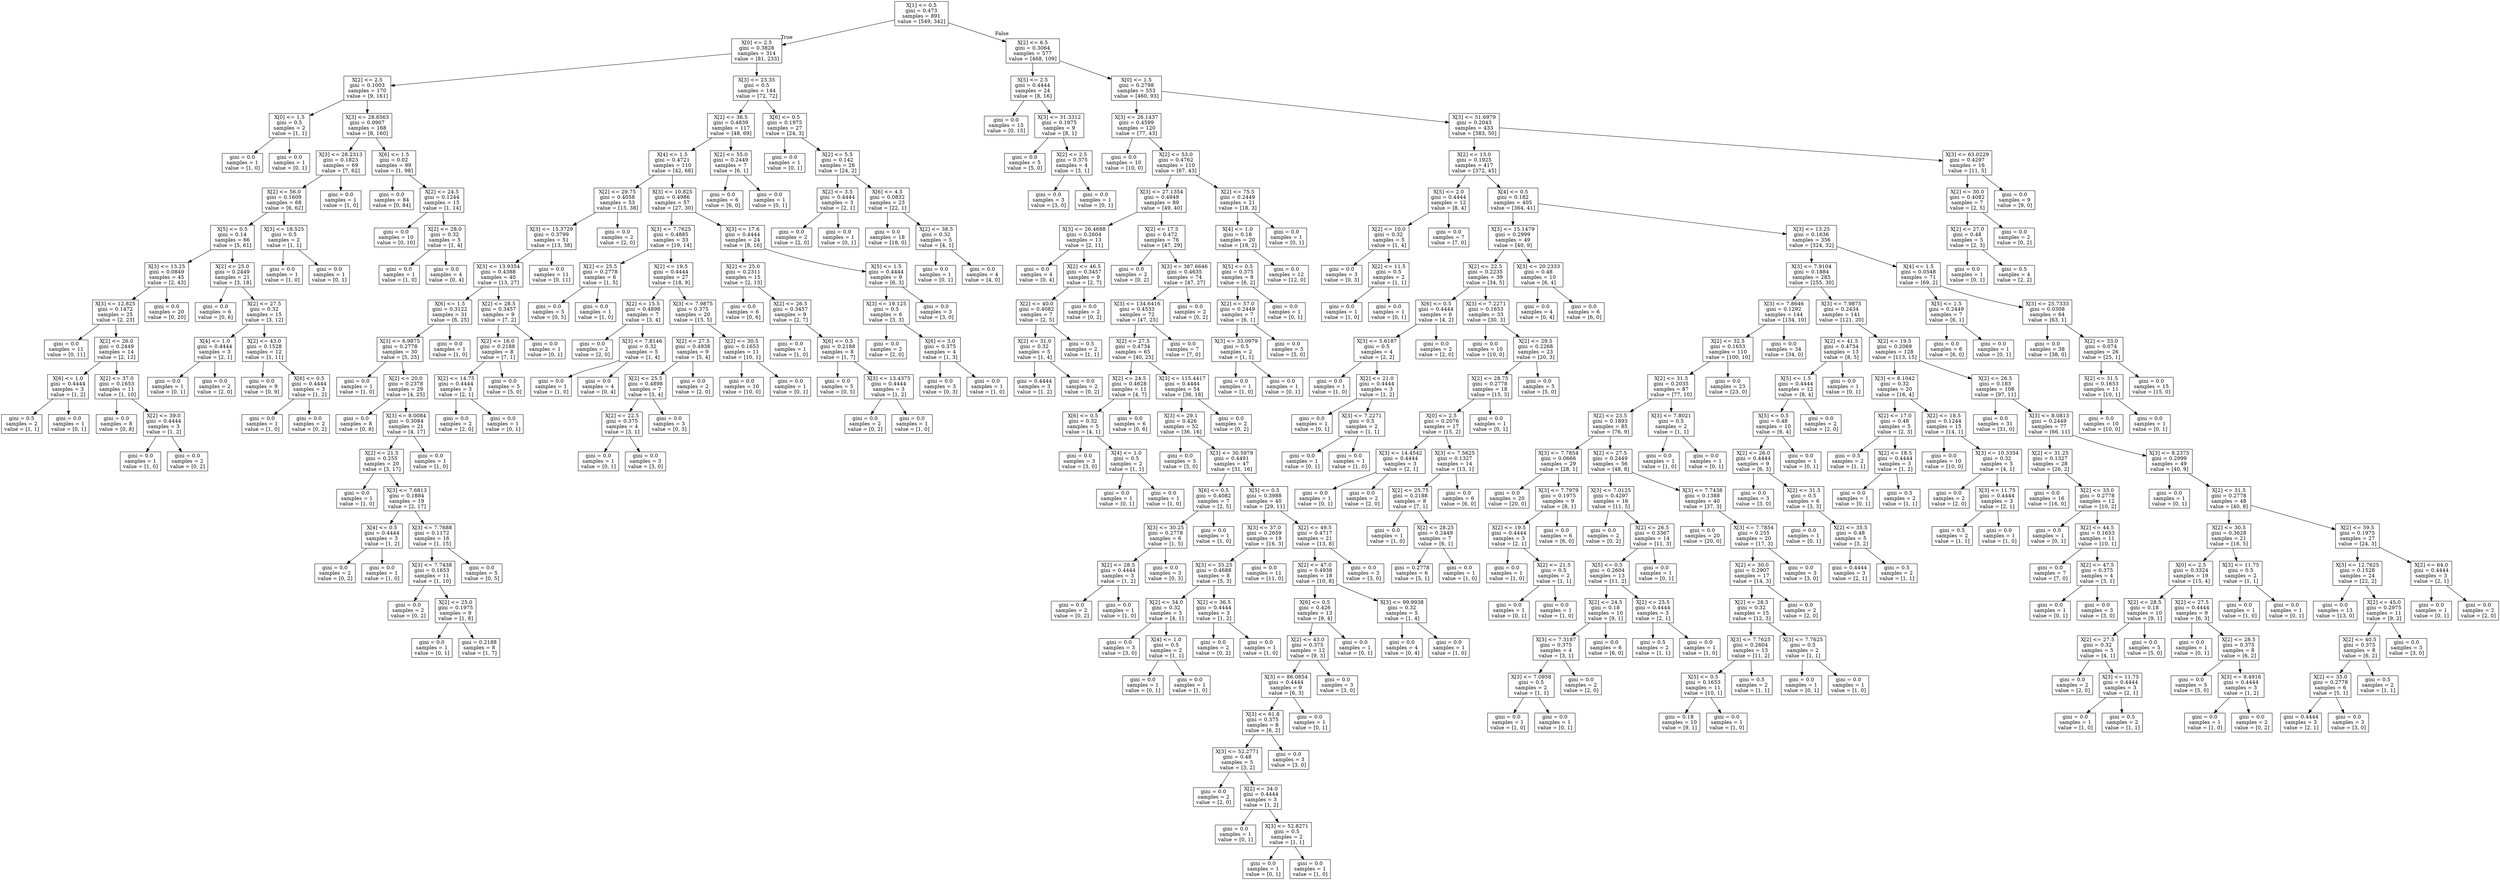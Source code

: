 digraph Tree {
node [shape=box] ;
0 [label="X[1] <= 0.5\ngini = 0.473\nsamples = 891\nvalue = [549, 342]"] ;
1 [label="X[0] <= 2.5\ngini = 0.3828\nsamples = 314\nvalue = [81, 233]"] ;
0 -> 1 [labeldistance=2.5, labelangle=45, headlabel="True"] ;
2 [label="X[2] <= 2.5\ngini = 0.1003\nsamples = 170\nvalue = [9, 161]"] ;
1 -> 2 ;
3 [label="X[0] <= 1.5\ngini = 0.5\nsamples = 2\nvalue = [1, 1]"] ;
2 -> 3 ;
4 [label="gini = 0.0\nsamples = 1\nvalue = [1, 0]"] ;
3 -> 4 ;
5 [label="gini = 0.0\nsamples = 1\nvalue = [0, 1]"] ;
3 -> 5 ;
6 [label="X[3] <= 28.8563\ngini = 0.0907\nsamples = 168\nvalue = [8, 160]"] ;
2 -> 6 ;
7 [label="X[3] <= 28.2313\ngini = 0.1823\nsamples = 69\nvalue = [7, 62]"] ;
6 -> 7 ;
8 [label="X[2] <= 56.0\ngini = 0.1609\nsamples = 68\nvalue = [6, 62]"] ;
7 -> 8 ;
9 [label="X[5] <= 0.5\ngini = 0.14\nsamples = 66\nvalue = [5, 61]"] ;
8 -> 9 ;
10 [label="X[3] <= 13.25\ngini = 0.0849\nsamples = 45\nvalue = [2, 43]"] ;
9 -> 10 ;
11 [label="X[3] <= 12.825\ngini = 0.1472\nsamples = 25\nvalue = [2, 23]"] ;
10 -> 11 ;
12 [label="gini = 0.0\nsamples = 11\nvalue = [0, 11]"] ;
11 -> 12 ;
13 [label="X[2] <= 26.0\ngini = 0.2449\nsamples = 14\nvalue = [2, 12]"] ;
11 -> 13 ;
14 [label="X[6] <= 1.0\ngini = 0.4444\nsamples = 3\nvalue = [1, 2]"] ;
13 -> 14 ;
15 [label="gini = 0.5\nsamples = 2\nvalue = [1, 1]"] ;
14 -> 15 ;
16 [label="gini = 0.0\nsamples = 1\nvalue = [0, 1]"] ;
14 -> 16 ;
17 [label="X[2] <= 37.0\ngini = 0.1653\nsamples = 11\nvalue = [1, 10]"] ;
13 -> 17 ;
18 [label="gini = 0.0\nsamples = 8\nvalue = [0, 8]"] ;
17 -> 18 ;
19 [label="X[2] <= 39.0\ngini = 0.4444\nsamples = 3\nvalue = [1, 2]"] ;
17 -> 19 ;
20 [label="gini = 0.0\nsamples = 1\nvalue = [1, 0]"] ;
19 -> 20 ;
21 [label="gini = 0.0\nsamples = 2\nvalue = [0, 2]"] ;
19 -> 21 ;
22 [label="gini = 0.0\nsamples = 20\nvalue = [0, 20]"] ;
10 -> 22 ;
23 [label="X[2] <= 25.0\ngini = 0.2449\nsamples = 21\nvalue = [3, 18]"] ;
9 -> 23 ;
24 [label="gini = 0.0\nsamples = 6\nvalue = [0, 6]"] ;
23 -> 24 ;
25 [label="X[2] <= 27.5\ngini = 0.32\nsamples = 15\nvalue = [3, 12]"] ;
23 -> 25 ;
26 [label="X[4] <= 1.0\ngini = 0.4444\nsamples = 3\nvalue = [2, 1]"] ;
25 -> 26 ;
27 [label="gini = 0.0\nsamples = 1\nvalue = [0, 1]"] ;
26 -> 27 ;
28 [label="gini = 0.0\nsamples = 2\nvalue = [2, 0]"] ;
26 -> 28 ;
29 [label="X[2] <= 43.0\ngini = 0.1528\nsamples = 12\nvalue = [1, 11]"] ;
25 -> 29 ;
30 [label="gini = 0.0\nsamples = 9\nvalue = [0, 9]"] ;
29 -> 30 ;
31 [label="X[6] <= 0.5\ngini = 0.4444\nsamples = 3\nvalue = [1, 2]"] ;
29 -> 31 ;
32 [label="gini = 0.0\nsamples = 1\nvalue = [1, 0]"] ;
31 -> 32 ;
33 [label="gini = 0.0\nsamples = 2\nvalue = [0, 2]"] ;
31 -> 33 ;
34 [label="X[3] <= 18.525\ngini = 0.5\nsamples = 2\nvalue = [1, 1]"] ;
8 -> 34 ;
35 [label="gini = 0.0\nsamples = 1\nvalue = [1, 0]"] ;
34 -> 35 ;
36 [label="gini = 0.0\nsamples = 1\nvalue = [0, 1]"] ;
34 -> 36 ;
37 [label="gini = 0.0\nsamples = 1\nvalue = [1, 0]"] ;
7 -> 37 ;
38 [label="X[6] <= 1.5\ngini = 0.02\nsamples = 99\nvalue = [1, 98]"] ;
6 -> 38 ;
39 [label="gini = 0.0\nsamples = 84\nvalue = [0, 84]"] ;
38 -> 39 ;
40 [label="X[2] <= 24.5\ngini = 0.1244\nsamples = 15\nvalue = [1, 14]"] ;
38 -> 40 ;
41 [label="gini = 0.0\nsamples = 10\nvalue = [0, 10]"] ;
40 -> 41 ;
42 [label="X[2] <= 28.0\ngini = 0.32\nsamples = 5\nvalue = [1, 4]"] ;
40 -> 42 ;
43 [label="gini = 0.0\nsamples = 1\nvalue = [1, 0]"] ;
42 -> 43 ;
44 [label="gini = 0.0\nsamples = 4\nvalue = [0, 4]"] ;
42 -> 44 ;
45 [label="X[3] <= 23.35\ngini = 0.5\nsamples = 144\nvalue = [72, 72]"] ;
1 -> 45 ;
46 [label="X[2] <= 36.5\ngini = 0.4839\nsamples = 117\nvalue = [48, 69]"] ;
45 -> 46 ;
47 [label="X[4] <= 1.5\ngini = 0.4721\nsamples = 110\nvalue = [42, 68]"] ;
46 -> 47 ;
48 [label="X[2] <= 29.75\ngini = 0.4058\nsamples = 53\nvalue = [15, 38]"] ;
47 -> 48 ;
49 [label="X[3] <= 15.3729\ngini = 0.3799\nsamples = 51\nvalue = [13, 38]"] ;
48 -> 49 ;
50 [label="X[3] <= 13.9354\ngini = 0.4388\nsamples = 40\nvalue = [13, 27]"] ;
49 -> 50 ;
51 [label="X[6] <= 1.5\ngini = 0.3122\nsamples = 31\nvalue = [6, 25]"] ;
50 -> 51 ;
52 [label="X[3] <= 6.9875\ngini = 0.2778\nsamples = 30\nvalue = [5, 25]"] ;
51 -> 52 ;
53 [label="gini = 0.0\nsamples = 1\nvalue = [1, 0]"] ;
52 -> 53 ;
54 [label="X[2] <= 20.0\ngini = 0.2378\nsamples = 29\nvalue = [4, 25]"] ;
52 -> 54 ;
55 [label="gini = 0.0\nsamples = 8\nvalue = [0, 8]"] ;
54 -> 55 ;
56 [label="X[3] <= 8.0084\ngini = 0.3084\nsamples = 21\nvalue = [4, 17]"] ;
54 -> 56 ;
57 [label="X[2] <= 21.5\ngini = 0.255\nsamples = 20\nvalue = [3, 17]"] ;
56 -> 57 ;
58 [label="gini = 0.0\nsamples = 1\nvalue = [1, 0]"] ;
57 -> 58 ;
59 [label="X[3] <= 7.6813\ngini = 0.1884\nsamples = 19\nvalue = [2, 17]"] ;
57 -> 59 ;
60 [label="X[4] <= 0.5\ngini = 0.4444\nsamples = 3\nvalue = [1, 2]"] ;
59 -> 60 ;
61 [label="gini = 0.0\nsamples = 2\nvalue = [0, 2]"] ;
60 -> 61 ;
62 [label="gini = 0.0\nsamples = 1\nvalue = [1, 0]"] ;
60 -> 62 ;
63 [label="X[3] <= 7.7688\ngini = 0.1172\nsamples = 16\nvalue = [1, 15]"] ;
59 -> 63 ;
64 [label="X[3] <= 7.7438\ngini = 0.1653\nsamples = 11\nvalue = [1, 10]"] ;
63 -> 64 ;
65 [label="gini = 0.0\nsamples = 2\nvalue = [0, 2]"] ;
64 -> 65 ;
66 [label="X[2] <= 25.0\ngini = 0.1975\nsamples = 9\nvalue = [1, 8]"] ;
64 -> 66 ;
67 [label="gini = 0.0\nsamples = 1\nvalue = [0, 1]"] ;
66 -> 67 ;
68 [label="gini = 0.2188\nsamples = 8\nvalue = [1, 7]"] ;
66 -> 68 ;
69 [label="gini = 0.0\nsamples = 5\nvalue = [0, 5]"] ;
63 -> 69 ;
70 [label="gini = 0.0\nsamples = 1\nvalue = [1, 0]"] ;
56 -> 70 ;
71 [label="gini = 0.0\nsamples = 1\nvalue = [1, 0]"] ;
51 -> 71 ;
72 [label="X[2] <= 28.5\ngini = 0.3457\nsamples = 9\nvalue = [7, 2]"] ;
50 -> 72 ;
73 [label="X[2] <= 16.0\ngini = 0.2188\nsamples = 8\nvalue = [7, 1]"] ;
72 -> 73 ;
74 [label="X[2] <= 14.75\ngini = 0.4444\nsamples = 3\nvalue = [2, 1]"] ;
73 -> 74 ;
75 [label="gini = 0.0\nsamples = 2\nvalue = [2, 0]"] ;
74 -> 75 ;
76 [label="gini = 0.0\nsamples = 1\nvalue = [0, 1]"] ;
74 -> 76 ;
77 [label="gini = 0.0\nsamples = 5\nvalue = [5, 0]"] ;
73 -> 77 ;
78 [label="gini = 0.0\nsamples = 1\nvalue = [0, 1]"] ;
72 -> 78 ;
79 [label="gini = 0.0\nsamples = 11\nvalue = [0, 11]"] ;
49 -> 79 ;
80 [label="gini = 0.0\nsamples = 2\nvalue = [2, 0]"] ;
48 -> 80 ;
81 [label="X[3] <= 10.825\ngini = 0.4986\nsamples = 57\nvalue = [27, 30]"] ;
47 -> 81 ;
82 [label="X[3] <= 7.7625\ngini = 0.4885\nsamples = 33\nvalue = [19, 14]"] ;
81 -> 82 ;
83 [label="X[2] <= 25.5\ngini = 0.2778\nsamples = 6\nvalue = [1, 5]"] ;
82 -> 83 ;
84 [label="gini = 0.0\nsamples = 5\nvalue = [0, 5]"] ;
83 -> 84 ;
85 [label="gini = 0.0\nsamples = 1\nvalue = [1, 0]"] ;
83 -> 85 ;
86 [label="X[2] <= 19.5\ngini = 0.4444\nsamples = 27\nvalue = [18, 9]"] ;
82 -> 86 ;
87 [label="X[2] <= 15.5\ngini = 0.4898\nsamples = 7\nvalue = [3, 4]"] ;
86 -> 87 ;
88 [label="gini = 0.0\nsamples = 2\nvalue = [2, 0]"] ;
87 -> 88 ;
89 [label="X[3] <= 7.8146\ngini = 0.32\nsamples = 5\nvalue = [1, 4]"] ;
87 -> 89 ;
90 [label="gini = 0.0\nsamples = 1\nvalue = [1, 0]"] ;
89 -> 90 ;
91 [label="gini = 0.0\nsamples = 4\nvalue = [0, 4]"] ;
89 -> 91 ;
92 [label="X[3] <= 7.9875\ngini = 0.375\nsamples = 20\nvalue = [15, 5]"] ;
86 -> 92 ;
93 [label="X[2] <= 27.5\ngini = 0.4938\nsamples = 9\nvalue = [5, 4]"] ;
92 -> 93 ;
94 [label="X[2] <= 25.5\ngini = 0.4898\nsamples = 7\nvalue = [3, 4]"] ;
93 -> 94 ;
95 [label="X[2] <= 22.5\ngini = 0.375\nsamples = 4\nvalue = [3, 1]"] ;
94 -> 95 ;
96 [label="gini = 0.0\nsamples = 1\nvalue = [0, 1]"] ;
95 -> 96 ;
97 [label="gini = 0.0\nsamples = 3\nvalue = [3, 0]"] ;
95 -> 97 ;
98 [label="gini = 0.0\nsamples = 3\nvalue = [0, 3]"] ;
94 -> 98 ;
99 [label="gini = 0.0\nsamples = 2\nvalue = [2, 0]"] ;
93 -> 99 ;
100 [label="X[2] <= 30.5\ngini = 0.1653\nsamples = 11\nvalue = [10, 1]"] ;
92 -> 100 ;
101 [label="gini = 0.0\nsamples = 10\nvalue = [10, 0]"] ;
100 -> 101 ;
102 [label="gini = 0.0\nsamples = 1\nvalue = [0, 1]"] ;
100 -> 102 ;
103 [label="X[3] <= 17.6\ngini = 0.4444\nsamples = 24\nvalue = [8, 16]"] ;
81 -> 103 ;
104 [label="X[2] <= 25.0\ngini = 0.2311\nsamples = 15\nvalue = [2, 13]"] ;
103 -> 104 ;
105 [label="gini = 0.0\nsamples = 6\nvalue = [0, 6]"] ;
104 -> 105 ;
106 [label="X[2] <= 26.5\ngini = 0.3457\nsamples = 9\nvalue = [2, 7]"] ;
104 -> 106 ;
107 [label="gini = 0.0\nsamples = 1\nvalue = [1, 0]"] ;
106 -> 107 ;
108 [label="X[6] <= 0.5\ngini = 0.2188\nsamples = 8\nvalue = [1, 7]"] ;
106 -> 108 ;
109 [label="gini = 0.0\nsamples = 5\nvalue = [0, 5]"] ;
108 -> 109 ;
110 [label="X[3] <= 13.4375\ngini = 0.4444\nsamples = 3\nvalue = [1, 2]"] ;
108 -> 110 ;
111 [label="gini = 0.0\nsamples = 2\nvalue = [0, 2]"] ;
110 -> 111 ;
112 [label="gini = 0.0\nsamples = 1\nvalue = [1, 0]"] ;
110 -> 112 ;
113 [label="X[5] <= 1.5\ngini = 0.4444\nsamples = 9\nvalue = [6, 3]"] ;
103 -> 113 ;
114 [label="X[3] <= 19.125\ngini = 0.5\nsamples = 6\nvalue = [3, 3]"] ;
113 -> 114 ;
115 [label="gini = 0.0\nsamples = 2\nvalue = [2, 0]"] ;
114 -> 115 ;
116 [label="X[6] <= 3.0\ngini = 0.375\nsamples = 4\nvalue = [1, 3]"] ;
114 -> 116 ;
117 [label="gini = 0.0\nsamples = 3\nvalue = [0, 3]"] ;
116 -> 117 ;
118 [label="gini = 0.0\nsamples = 1\nvalue = [1, 0]"] ;
116 -> 118 ;
119 [label="gini = 0.0\nsamples = 3\nvalue = [3, 0]"] ;
113 -> 119 ;
120 [label="X[2] <= 55.0\ngini = 0.2449\nsamples = 7\nvalue = [6, 1]"] ;
46 -> 120 ;
121 [label="gini = 0.0\nsamples = 6\nvalue = [6, 0]"] ;
120 -> 121 ;
122 [label="gini = 0.0\nsamples = 1\nvalue = [0, 1]"] ;
120 -> 122 ;
123 [label="X[6] <= 0.5\ngini = 0.1975\nsamples = 27\nvalue = [24, 3]"] ;
45 -> 123 ;
124 [label="gini = 0.0\nsamples = 1\nvalue = [0, 1]"] ;
123 -> 124 ;
125 [label="X[2] <= 5.5\ngini = 0.142\nsamples = 26\nvalue = [24, 2]"] ;
123 -> 125 ;
126 [label="X[2] <= 3.5\ngini = 0.4444\nsamples = 3\nvalue = [2, 1]"] ;
125 -> 126 ;
127 [label="gini = 0.0\nsamples = 2\nvalue = [2, 0]"] ;
126 -> 127 ;
128 [label="gini = 0.0\nsamples = 1\nvalue = [0, 1]"] ;
126 -> 128 ;
129 [label="X[6] <= 4.5\ngini = 0.0832\nsamples = 23\nvalue = [22, 1]"] ;
125 -> 129 ;
130 [label="gini = 0.0\nsamples = 18\nvalue = [18, 0]"] ;
129 -> 130 ;
131 [label="X[2] <= 38.5\ngini = 0.32\nsamples = 5\nvalue = [4, 1]"] ;
129 -> 131 ;
132 [label="gini = 0.0\nsamples = 1\nvalue = [0, 1]"] ;
131 -> 132 ;
133 [label="gini = 0.0\nsamples = 4\nvalue = [4, 0]"] ;
131 -> 133 ;
134 [label="X[2] <= 6.5\ngini = 0.3064\nsamples = 577\nvalue = [468, 109]"] ;
0 -> 134 [labeldistance=2.5, labelangle=-45, headlabel="False"] ;
135 [label="X[5] <= 2.5\ngini = 0.4444\nsamples = 24\nvalue = [8, 16]"] ;
134 -> 135 ;
136 [label="gini = 0.0\nsamples = 15\nvalue = [0, 15]"] ;
135 -> 136 ;
137 [label="X[3] <= 31.3312\ngini = 0.1975\nsamples = 9\nvalue = [8, 1]"] ;
135 -> 137 ;
138 [label="gini = 0.0\nsamples = 5\nvalue = [5, 0]"] ;
137 -> 138 ;
139 [label="X[2] <= 2.5\ngini = 0.375\nsamples = 4\nvalue = [3, 1]"] ;
137 -> 139 ;
140 [label="gini = 0.0\nsamples = 3\nvalue = [3, 0]"] ;
139 -> 140 ;
141 [label="gini = 0.0\nsamples = 1\nvalue = [0, 1]"] ;
139 -> 141 ;
142 [label="X[0] <= 1.5\ngini = 0.2798\nsamples = 553\nvalue = [460, 93]"] ;
134 -> 142 ;
143 [label="X[3] <= 26.1437\ngini = 0.4599\nsamples = 120\nvalue = [77, 43]"] ;
142 -> 143 ;
144 [label="gini = 0.0\nsamples = 10\nvalue = [10, 0]"] ;
143 -> 144 ;
145 [label="X[2] <= 53.0\ngini = 0.4762\nsamples = 110\nvalue = [67, 43]"] ;
143 -> 145 ;
146 [label="X[3] <= 27.1354\ngini = 0.4949\nsamples = 89\nvalue = [49, 40]"] ;
145 -> 146 ;
147 [label="X[3] <= 26.4688\ngini = 0.2604\nsamples = 13\nvalue = [2, 11]"] ;
146 -> 147 ;
148 [label="gini = 0.0\nsamples = 4\nvalue = [0, 4]"] ;
147 -> 148 ;
149 [label="X[2] <= 46.5\ngini = 0.3457\nsamples = 9\nvalue = [2, 7]"] ;
147 -> 149 ;
150 [label="X[2] <= 40.0\ngini = 0.4082\nsamples = 7\nvalue = [2, 5]"] ;
149 -> 150 ;
151 [label="X[2] <= 31.0\ngini = 0.32\nsamples = 5\nvalue = [1, 4]"] ;
150 -> 151 ;
152 [label="gini = 0.4444\nsamples = 3\nvalue = [1, 2]"] ;
151 -> 152 ;
153 [label="gini = 0.0\nsamples = 2\nvalue = [0, 2]"] ;
151 -> 153 ;
154 [label="gini = 0.5\nsamples = 2\nvalue = [1, 1]"] ;
150 -> 154 ;
155 [label="gini = 0.0\nsamples = 2\nvalue = [0, 2]"] ;
149 -> 155 ;
156 [label="X[2] <= 17.5\ngini = 0.472\nsamples = 76\nvalue = [47, 29]"] ;
146 -> 156 ;
157 [label="gini = 0.0\nsamples = 2\nvalue = [0, 2]"] ;
156 -> 157 ;
158 [label="X[3] <= 387.6646\ngini = 0.4635\nsamples = 74\nvalue = [47, 27]"] ;
156 -> 158 ;
159 [label="X[3] <= 134.6416\ngini = 0.4533\nsamples = 72\nvalue = [47, 25]"] ;
158 -> 159 ;
160 [label="X[2] <= 27.5\ngini = 0.4734\nsamples = 65\nvalue = [40, 25]"] ;
159 -> 160 ;
161 [label="X[2] <= 24.5\ngini = 0.4628\nsamples = 11\nvalue = [4, 7]"] ;
160 -> 161 ;
162 [label="X[6] <= 0.5\ngini = 0.32\nsamples = 5\nvalue = [4, 1]"] ;
161 -> 162 ;
163 [label="gini = 0.0\nsamples = 3\nvalue = [3, 0]"] ;
162 -> 163 ;
164 [label="X[4] <= 1.0\ngini = 0.5\nsamples = 2\nvalue = [1, 1]"] ;
162 -> 164 ;
165 [label="gini = 0.0\nsamples = 1\nvalue = [0, 1]"] ;
164 -> 165 ;
166 [label="gini = 0.0\nsamples = 1\nvalue = [1, 0]"] ;
164 -> 166 ;
167 [label="gini = 0.0\nsamples = 6\nvalue = [0, 6]"] ;
161 -> 167 ;
168 [label="X[3] <= 115.4417\ngini = 0.4444\nsamples = 54\nvalue = [36, 18]"] ;
160 -> 168 ;
169 [label="X[3] <= 29.1\ngini = 0.426\nsamples = 52\nvalue = [36, 16]"] ;
168 -> 169 ;
170 [label="gini = 0.0\nsamples = 5\nvalue = [5, 0]"] ;
169 -> 170 ;
171 [label="X[3] <= 30.5979\ngini = 0.4491\nsamples = 47\nvalue = [31, 16]"] ;
169 -> 171 ;
172 [label="X[6] <= 0.5\ngini = 0.4082\nsamples = 7\nvalue = [2, 5]"] ;
171 -> 172 ;
173 [label="X[3] <= 30.25\ngini = 0.2778\nsamples = 6\nvalue = [1, 5]"] ;
172 -> 173 ;
174 [label="X[2] <= 28.5\ngini = 0.4444\nsamples = 3\nvalue = [1, 2]"] ;
173 -> 174 ;
175 [label="gini = 0.0\nsamples = 2\nvalue = [0, 2]"] ;
174 -> 175 ;
176 [label="gini = 0.0\nsamples = 1\nvalue = [1, 0]"] ;
174 -> 176 ;
177 [label="gini = 0.0\nsamples = 3\nvalue = [0, 3]"] ;
173 -> 177 ;
178 [label="gini = 0.0\nsamples = 1\nvalue = [1, 0]"] ;
172 -> 178 ;
179 [label="X[5] <= 0.5\ngini = 0.3988\nsamples = 40\nvalue = [29, 11]"] ;
171 -> 179 ;
180 [label="X[3] <= 37.0\ngini = 0.2659\nsamples = 19\nvalue = [16, 3]"] ;
179 -> 180 ;
181 [label="X[3] <= 35.25\ngini = 0.4688\nsamples = 8\nvalue = [5, 3]"] ;
180 -> 181 ;
182 [label="X[2] <= 34.0\ngini = 0.32\nsamples = 5\nvalue = [4, 1]"] ;
181 -> 182 ;
183 [label="gini = 0.0\nsamples = 3\nvalue = [3, 0]"] ;
182 -> 183 ;
184 [label="X[4] <= 1.0\ngini = 0.5\nsamples = 2\nvalue = [1, 1]"] ;
182 -> 184 ;
185 [label="gini = 0.0\nsamples = 1\nvalue = [0, 1]"] ;
184 -> 185 ;
186 [label="gini = 0.0\nsamples = 1\nvalue = [1, 0]"] ;
184 -> 186 ;
187 [label="X[2] <= 36.5\ngini = 0.4444\nsamples = 3\nvalue = [1, 2]"] ;
181 -> 187 ;
188 [label="gini = 0.0\nsamples = 2\nvalue = [0, 2]"] ;
187 -> 188 ;
189 [label="gini = 0.0\nsamples = 1\nvalue = [1, 0]"] ;
187 -> 189 ;
190 [label="gini = 0.0\nsamples = 11\nvalue = [11, 0]"] ;
180 -> 190 ;
191 [label="X[2] <= 49.5\ngini = 0.4717\nsamples = 21\nvalue = [13, 8]"] ;
179 -> 191 ;
192 [label="X[2] <= 47.0\ngini = 0.4938\nsamples = 18\nvalue = [10, 8]"] ;
191 -> 192 ;
193 [label="X[6] <= 0.5\ngini = 0.426\nsamples = 13\nvalue = [9, 4]"] ;
192 -> 193 ;
194 [label="X[2] <= 43.0\ngini = 0.375\nsamples = 12\nvalue = [9, 3]"] ;
193 -> 194 ;
195 [label="X[3] <= 86.0854\ngini = 0.4444\nsamples = 9\nvalue = [6, 3]"] ;
194 -> 195 ;
196 [label="X[3] <= 61.8\ngini = 0.375\nsamples = 8\nvalue = [6, 2]"] ;
195 -> 196 ;
197 [label="X[3] <= 52.2771\ngini = 0.48\nsamples = 5\nvalue = [3, 2]"] ;
196 -> 197 ;
198 [label="gini = 0.0\nsamples = 2\nvalue = [2, 0]"] ;
197 -> 198 ;
199 [label="X[2] <= 34.0\ngini = 0.4444\nsamples = 3\nvalue = [1, 2]"] ;
197 -> 199 ;
200 [label="gini = 0.0\nsamples = 1\nvalue = [0, 1]"] ;
199 -> 200 ;
201 [label="X[3] <= 52.8271\ngini = 0.5\nsamples = 2\nvalue = [1, 1]"] ;
199 -> 201 ;
202 [label="gini = 0.0\nsamples = 1\nvalue = [0, 1]"] ;
201 -> 202 ;
203 [label="gini = 0.0\nsamples = 1\nvalue = [1, 0]"] ;
201 -> 203 ;
204 [label="gini = 0.0\nsamples = 3\nvalue = [3, 0]"] ;
196 -> 204 ;
205 [label="gini = 0.0\nsamples = 1\nvalue = [0, 1]"] ;
195 -> 205 ;
206 [label="gini = 0.0\nsamples = 3\nvalue = [3, 0]"] ;
194 -> 206 ;
207 [label="gini = 0.0\nsamples = 1\nvalue = [0, 1]"] ;
193 -> 207 ;
208 [label="X[3] <= 99.9938\ngini = 0.32\nsamples = 5\nvalue = [1, 4]"] ;
192 -> 208 ;
209 [label="gini = 0.0\nsamples = 4\nvalue = [0, 4]"] ;
208 -> 209 ;
210 [label="gini = 0.0\nsamples = 1\nvalue = [1, 0]"] ;
208 -> 210 ;
211 [label="gini = 0.0\nsamples = 3\nvalue = [3, 0]"] ;
191 -> 211 ;
212 [label="gini = 0.0\nsamples = 2\nvalue = [0, 2]"] ;
168 -> 212 ;
213 [label="gini = 0.0\nsamples = 7\nvalue = [7, 0]"] ;
159 -> 213 ;
214 [label="gini = 0.0\nsamples = 2\nvalue = [0, 2]"] ;
158 -> 214 ;
215 [label="X[2] <= 75.5\ngini = 0.2449\nsamples = 21\nvalue = [18, 3]"] ;
145 -> 215 ;
216 [label="X[4] <= 1.0\ngini = 0.18\nsamples = 20\nvalue = [18, 2]"] ;
215 -> 216 ;
217 [label="X[5] <= 0.5\ngini = 0.375\nsamples = 8\nvalue = [6, 2]"] ;
216 -> 217 ;
218 [label="X[2] <= 57.0\ngini = 0.2449\nsamples = 7\nvalue = [6, 1]"] ;
217 -> 218 ;
219 [label="X[3] <= 33.0979\ngini = 0.5\nsamples = 2\nvalue = [1, 1]"] ;
218 -> 219 ;
220 [label="gini = 0.0\nsamples = 1\nvalue = [1, 0]"] ;
219 -> 220 ;
221 [label="gini = 0.0\nsamples = 1\nvalue = [0, 1]"] ;
219 -> 221 ;
222 [label="gini = 0.0\nsamples = 5\nvalue = [5, 0]"] ;
218 -> 222 ;
223 [label="gini = 0.0\nsamples = 1\nvalue = [0, 1]"] ;
217 -> 223 ;
224 [label="gini = 0.0\nsamples = 12\nvalue = [12, 0]"] ;
216 -> 224 ;
225 [label="gini = 0.0\nsamples = 1\nvalue = [0, 1]"] ;
215 -> 225 ;
226 [label="X[3] <= 51.6979\ngini = 0.2043\nsamples = 433\nvalue = [383, 50]"] ;
142 -> 226 ;
227 [label="X[2] <= 13.0\ngini = 0.1925\nsamples = 417\nvalue = [372, 45]"] ;
226 -> 227 ;
228 [label="X[5] <= 2.0\ngini = 0.4444\nsamples = 12\nvalue = [8, 4]"] ;
227 -> 228 ;
229 [label="X[2] <= 10.0\ngini = 0.32\nsamples = 5\nvalue = [1, 4]"] ;
228 -> 229 ;
230 [label="gini = 0.0\nsamples = 3\nvalue = [0, 3]"] ;
229 -> 230 ;
231 [label="X[2] <= 11.5\ngini = 0.5\nsamples = 2\nvalue = [1, 1]"] ;
229 -> 231 ;
232 [label="gini = 0.0\nsamples = 1\nvalue = [1, 0]"] ;
231 -> 232 ;
233 [label="gini = 0.0\nsamples = 1\nvalue = [0, 1]"] ;
231 -> 233 ;
234 [label="gini = 0.0\nsamples = 7\nvalue = [7, 0]"] ;
228 -> 234 ;
235 [label="X[4] <= 0.5\ngini = 0.182\nsamples = 405\nvalue = [364, 41]"] ;
227 -> 235 ;
236 [label="X[3] <= 15.1479\ngini = 0.2999\nsamples = 49\nvalue = [40, 9]"] ;
235 -> 236 ;
237 [label="X[2] <= 22.5\ngini = 0.2235\nsamples = 39\nvalue = [34, 5]"] ;
236 -> 237 ;
238 [label="X[6] <= 0.5\ngini = 0.4444\nsamples = 6\nvalue = [4, 2]"] ;
237 -> 238 ;
239 [label="X[3] <= 5.6187\ngini = 0.5\nsamples = 4\nvalue = [2, 2]"] ;
238 -> 239 ;
240 [label="gini = 0.0\nsamples = 1\nvalue = [1, 0]"] ;
239 -> 240 ;
241 [label="X[2] <= 21.0\ngini = 0.4444\nsamples = 3\nvalue = [1, 2]"] ;
239 -> 241 ;
242 [label="gini = 0.0\nsamples = 1\nvalue = [0, 1]"] ;
241 -> 242 ;
243 [label="X[3] <= 7.2271\ngini = 0.5\nsamples = 2\nvalue = [1, 1]"] ;
241 -> 243 ;
244 [label="gini = 0.0\nsamples = 1\nvalue = [0, 1]"] ;
243 -> 244 ;
245 [label="gini = 0.0\nsamples = 1\nvalue = [1, 0]"] ;
243 -> 245 ;
246 [label="gini = 0.0\nsamples = 2\nvalue = [2, 0]"] ;
238 -> 246 ;
247 [label="X[3] <= 7.2271\ngini = 0.1653\nsamples = 33\nvalue = [30, 3]"] ;
237 -> 247 ;
248 [label="gini = 0.0\nsamples = 10\nvalue = [10, 0]"] ;
247 -> 248 ;
249 [label="X[2] <= 29.5\ngini = 0.2268\nsamples = 23\nvalue = [20, 3]"] ;
247 -> 249 ;
250 [label="X[2] <= 28.75\ngini = 0.2778\nsamples = 18\nvalue = [15, 3]"] ;
249 -> 250 ;
251 [label="X[0] <= 2.5\ngini = 0.2076\nsamples = 17\nvalue = [15, 2]"] ;
250 -> 251 ;
252 [label="X[3] <= 14.4542\ngini = 0.4444\nsamples = 3\nvalue = [2, 1]"] ;
251 -> 252 ;
253 [label="gini = 0.0\nsamples = 1\nvalue = [0, 1]"] ;
252 -> 253 ;
254 [label="gini = 0.0\nsamples = 2\nvalue = [2, 0]"] ;
252 -> 254 ;
255 [label="X[3] <= 7.5625\ngini = 0.1327\nsamples = 14\nvalue = [13, 1]"] ;
251 -> 255 ;
256 [label="X[2] <= 25.75\ngini = 0.2188\nsamples = 8\nvalue = [7, 1]"] ;
255 -> 256 ;
257 [label="gini = 0.0\nsamples = 1\nvalue = [1, 0]"] ;
256 -> 257 ;
258 [label="X[2] <= 28.25\ngini = 0.2449\nsamples = 7\nvalue = [6, 1]"] ;
256 -> 258 ;
259 [label="gini = 0.2778\nsamples = 6\nvalue = [5, 1]"] ;
258 -> 259 ;
260 [label="gini = 0.0\nsamples = 1\nvalue = [1, 0]"] ;
258 -> 260 ;
261 [label="gini = 0.0\nsamples = 6\nvalue = [6, 0]"] ;
255 -> 261 ;
262 [label="gini = 0.0\nsamples = 1\nvalue = [0, 1]"] ;
250 -> 262 ;
263 [label="gini = 0.0\nsamples = 5\nvalue = [5, 0]"] ;
249 -> 263 ;
264 [label="X[3] <= 20.2333\ngini = 0.48\nsamples = 10\nvalue = [6, 4]"] ;
236 -> 264 ;
265 [label="gini = 0.0\nsamples = 4\nvalue = [0, 4]"] ;
264 -> 265 ;
266 [label="gini = 0.0\nsamples = 6\nvalue = [6, 0]"] ;
264 -> 266 ;
267 [label="X[3] <= 13.25\ngini = 0.1636\nsamples = 356\nvalue = [324, 32]"] ;
235 -> 267 ;
268 [label="X[3] <= 7.9104\ngini = 0.1884\nsamples = 285\nvalue = [255, 30]"] ;
267 -> 268 ;
269 [label="X[3] <= 7.8646\ngini = 0.1292\nsamples = 144\nvalue = [134, 10]"] ;
268 -> 269 ;
270 [label="X[2] <= 32.5\ngini = 0.1653\nsamples = 110\nvalue = [100, 10]"] ;
269 -> 270 ;
271 [label="X[2] <= 31.5\ngini = 0.2035\nsamples = 87\nvalue = [77, 10]"] ;
270 -> 271 ;
272 [label="X[2] <= 23.5\ngini = 0.1893\nsamples = 85\nvalue = [76, 9]"] ;
271 -> 272 ;
273 [label="X[3] <= 7.7854\ngini = 0.0666\nsamples = 29\nvalue = [28, 1]"] ;
272 -> 273 ;
274 [label="gini = 0.0\nsamples = 20\nvalue = [20, 0]"] ;
273 -> 274 ;
275 [label="X[3] <= 7.7979\ngini = 0.1975\nsamples = 9\nvalue = [8, 1]"] ;
273 -> 275 ;
276 [label="X[2] <= 19.5\ngini = 0.4444\nsamples = 3\nvalue = [2, 1]"] ;
275 -> 276 ;
277 [label="gini = 0.0\nsamples = 1\nvalue = [1, 0]"] ;
276 -> 277 ;
278 [label="X[2] <= 21.5\ngini = 0.5\nsamples = 2\nvalue = [1, 1]"] ;
276 -> 278 ;
279 [label="gini = 0.0\nsamples = 1\nvalue = [0, 1]"] ;
278 -> 279 ;
280 [label="gini = 0.0\nsamples = 1\nvalue = [1, 0]"] ;
278 -> 280 ;
281 [label="gini = 0.0\nsamples = 6\nvalue = [6, 0]"] ;
275 -> 281 ;
282 [label="X[2] <= 27.5\ngini = 0.2449\nsamples = 56\nvalue = [48, 8]"] ;
272 -> 282 ;
283 [label="X[3] <= 7.0125\ngini = 0.4297\nsamples = 16\nvalue = [11, 5]"] ;
282 -> 283 ;
284 [label="gini = 0.0\nsamples = 2\nvalue = [0, 2]"] ;
283 -> 284 ;
285 [label="X[2] <= 26.5\ngini = 0.3367\nsamples = 14\nvalue = [11, 3]"] ;
283 -> 285 ;
286 [label="X[5] <= 0.5\ngini = 0.2604\nsamples = 13\nvalue = [11, 2]"] ;
285 -> 286 ;
287 [label="X[2] <= 24.5\ngini = 0.18\nsamples = 10\nvalue = [9, 1]"] ;
286 -> 287 ;
288 [label="X[3] <= 7.3187\ngini = 0.375\nsamples = 4\nvalue = [3, 1]"] ;
287 -> 288 ;
289 [label="X[3] <= 7.0958\ngini = 0.5\nsamples = 2\nvalue = [1, 1]"] ;
288 -> 289 ;
290 [label="gini = 0.0\nsamples = 1\nvalue = [1, 0]"] ;
289 -> 290 ;
291 [label="gini = 0.0\nsamples = 1\nvalue = [0, 1]"] ;
289 -> 291 ;
292 [label="gini = 0.0\nsamples = 2\nvalue = [2, 0]"] ;
288 -> 292 ;
293 [label="gini = 0.0\nsamples = 6\nvalue = [6, 0]"] ;
287 -> 293 ;
294 [label="X[2] <= 25.5\ngini = 0.4444\nsamples = 3\nvalue = [2, 1]"] ;
286 -> 294 ;
295 [label="gini = 0.5\nsamples = 2\nvalue = [1, 1]"] ;
294 -> 295 ;
296 [label="gini = 0.0\nsamples = 1\nvalue = [1, 0]"] ;
294 -> 296 ;
297 [label="gini = 0.0\nsamples = 1\nvalue = [0, 1]"] ;
285 -> 297 ;
298 [label="X[3] <= 7.7438\ngini = 0.1388\nsamples = 40\nvalue = [37, 3]"] ;
282 -> 298 ;
299 [label="gini = 0.0\nsamples = 20\nvalue = [20, 0]"] ;
298 -> 299 ;
300 [label="X[3] <= 7.7854\ngini = 0.255\nsamples = 20\nvalue = [17, 3]"] ;
298 -> 300 ;
301 [label="X[2] <= 30.0\ngini = 0.2907\nsamples = 17\nvalue = [14, 3]"] ;
300 -> 301 ;
302 [label="X[2] <= 28.5\ngini = 0.32\nsamples = 15\nvalue = [12, 3]"] ;
301 -> 302 ;
303 [label="X[3] <= 7.7625\ngini = 0.2604\nsamples = 13\nvalue = [11, 2]"] ;
302 -> 303 ;
304 [label="X[5] <= 0.5\ngini = 0.1653\nsamples = 11\nvalue = [10, 1]"] ;
303 -> 304 ;
305 [label="gini = 0.18\nsamples = 10\nvalue = [9, 1]"] ;
304 -> 305 ;
306 [label="gini = 0.0\nsamples = 1\nvalue = [1, 0]"] ;
304 -> 306 ;
307 [label="gini = 0.5\nsamples = 2\nvalue = [1, 1]"] ;
303 -> 307 ;
308 [label="X[3] <= 7.7625\ngini = 0.5\nsamples = 2\nvalue = [1, 1]"] ;
302 -> 308 ;
309 [label="gini = 0.0\nsamples = 1\nvalue = [0, 1]"] ;
308 -> 309 ;
310 [label="gini = 0.0\nsamples = 1\nvalue = [1, 0]"] ;
308 -> 310 ;
311 [label="gini = 0.0\nsamples = 2\nvalue = [2, 0]"] ;
301 -> 311 ;
312 [label="gini = 0.0\nsamples = 3\nvalue = [3, 0]"] ;
300 -> 312 ;
313 [label="X[3] <= 7.8021\ngini = 0.5\nsamples = 2\nvalue = [1, 1]"] ;
271 -> 313 ;
314 [label="gini = 0.0\nsamples = 1\nvalue = [1, 0]"] ;
313 -> 314 ;
315 [label="gini = 0.0\nsamples = 1\nvalue = [0, 1]"] ;
313 -> 315 ;
316 [label="gini = 0.0\nsamples = 23\nvalue = [23, 0]"] ;
270 -> 316 ;
317 [label="gini = 0.0\nsamples = 34\nvalue = [34, 0]"] ;
269 -> 317 ;
318 [label="X[3] <= 7.9875\ngini = 0.2434\nsamples = 141\nvalue = [121, 20]"] ;
268 -> 318 ;
319 [label="X[2] <= 41.5\ngini = 0.4734\nsamples = 13\nvalue = [8, 5]"] ;
318 -> 319 ;
320 [label="X[5] <= 1.5\ngini = 0.4444\nsamples = 12\nvalue = [8, 4]"] ;
319 -> 320 ;
321 [label="X[5] <= 0.5\ngini = 0.48\nsamples = 10\nvalue = [6, 4]"] ;
320 -> 321 ;
322 [label="X[2] <= 26.0\ngini = 0.4444\nsamples = 9\nvalue = [6, 3]"] ;
321 -> 322 ;
323 [label="gini = 0.0\nsamples = 3\nvalue = [3, 0]"] ;
322 -> 323 ;
324 [label="X[2] <= 31.5\ngini = 0.5\nsamples = 6\nvalue = [3, 3]"] ;
322 -> 324 ;
325 [label="gini = 0.0\nsamples = 1\nvalue = [0, 1]"] ;
324 -> 325 ;
326 [label="X[2] <= 35.5\ngini = 0.48\nsamples = 5\nvalue = [3, 2]"] ;
324 -> 326 ;
327 [label="gini = 0.4444\nsamples = 3\nvalue = [2, 1]"] ;
326 -> 327 ;
328 [label="gini = 0.5\nsamples = 2\nvalue = [1, 1]"] ;
326 -> 328 ;
329 [label="gini = 0.0\nsamples = 1\nvalue = [0, 1]"] ;
321 -> 329 ;
330 [label="gini = 0.0\nsamples = 2\nvalue = [2, 0]"] ;
320 -> 330 ;
331 [label="gini = 0.0\nsamples = 1\nvalue = [0, 1]"] ;
319 -> 331 ;
332 [label="X[2] <= 19.5\ngini = 0.2069\nsamples = 128\nvalue = [113, 15]"] ;
318 -> 332 ;
333 [label="X[3] <= 8.1042\ngini = 0.32\nsamples = 20\nvalue = [16, 4]"] ;
332 -> 333 ;
334 [label="X[2] <= 17.0\ngini = 0.48\nsamples = 5\nvalue = [2, 3]"] ;
333 -> 334 ;
335 [label="gini = 0.5\nsamples = 2\nvalue = [1, 1]"] ;
334 -> 335 ;
336 [label="X[2] <= 18.5\ngini = 0.4444\nsamples = 3\nvalue = [1, 2]"] ;
334 -> 336 ;
337 [label="gini = 0.0\nsamples = 1\nvalue = [0, 1]"] ;
336 -> 337 ;
338 [label="gini = 0.5\nsamples = 2\nvalue = [1, 1]"] ;
336 -> 338 ;
339 [label="X[2] <= 18.5\ngini = 0.1244\nsamples = 15\nvalue = [14, 1]"] ;
333 -> 339 ;
340 [label="gini = 0.0\nsamples = 10\nvalue = [10, 0]"] ;
339 -> 340 ;
341 [label="X[3] <= 10.3354\ngini = 0.32\nsamples = 5\nvalue = [4, 1]"] ;
339 -> 341 ;
342 [label="gini = 0.0\nsamples = 2\nvalue = [2, 0]"] ;
341 -> 342 ;
343 [label="X[3] <= 11.75\ngini = 0.4444\nsamples = 3\nvalue = [2, 1]"] ;
341 -> 343 ;
344 [label="gini = 0.5\nsamples = 2\nvalue = [1, 1]"] ;
343 -> 344 ;
345 [label="gini = 0.0\nsamples = 1\nvalue = [1, 0]"] ;
343 -> 345 ;
346 [label="X[2] <= 26.5\ngini = 0.183\nsamples = 108\nvalue = [97, 11]"] ;
332 -> 346 ;
347 [label="gini = 0.0\nsamples = 31\nvalue = [31, 0]"] ;
346 -> 347 ;
348 [label="X[3] <= 8.0813\ngini = 0.2449\nsamples = 77\nvalue = [66, 11]"] ;
346 -> 348 ;
349 [label="X[2] <= 31.25\ngini = 0.1327\nsamples = 28\nvalue = [26, 2]"] ;
348 -> 349 ;
350 [label="gini = 0.0\nsamples = 16\nvalue = [16, 0]"] ;
349 -> 350 ;
351 [label="X[2] <= 33.0\ngini = 0.2778\nsamples = 12\nvalue = [10, 2]"] ;
349 -> 351 ;
352 [label="gini = 0.0\nsamples = 1\nvalue = [0, 1]"] ;
351 -> 352 ;
353 [label="X[2] <= 44.5\ngini = 0.1653\nsamples = 11\nvalue = [10, 1]"] ;
351 -> 353 ;
354 [label="gini = 0.0\nsamples = 7\nvalue = [7, 0]"] ;
353 -> 354 ;
355 [label="X[2] <= 47.5\ngini = 0.375\nsamples = 4\nvalue = [3, 1]"] ;
353 -> 355 ;
356 [label="gini = 0.0\nsamples = 1\nvalue = [0, 1]"] ;
355 -> 356 ;
357 [label="gini = 0.0\nsamples = 3\nvalue = [3, 0]"] ;
355 -> 357 ;
358 [label="X[3] <= 8.2375\ngini = 0.2999\nsamples = 49\nvalue = [40, 9]"] ;
348 -> 358 ;
359 [label="gini = 0.0\nsamples = 1\nvalue = [0, 1]"] ;
358 -> 359 ;
360 [label="X[2] <= 31.5\ngini = 0.2778\nsamples = 48\nvalue = [40, 8]"] ;
358 -> 360 ;
361 [label="X[2] <= 30.5\ngini = 0.3628\nsamples = 21\nvalue = [16, 5]"] ;
360 -> 361 ;
362 [label="X[0] <= 2.5\ngini = 0.3324\nsamples = 19\nvalue = [15, 4]"] ;
361 -> 362 ;
363 [label="X[2] <= 28.5\ngini = 0.18\nsamples = 10\nvalue = [9, 1]"] ;
362 -> 363 ;
364 [label="X[2] <= 27.5\ngini = 0.32\nsamples = 5\nvalue = [4, 1]"] ;
363 -> 364 ;
365 [label="gini = 0.0\nsamples = 2\nvalue = [2, 0]"] ;
364 -> 365 ;
366 [label="X[3] <= 11.75\ngini = 0.4444\nsamples = 3\nvalue = [2, 1]"] ;
364 -> 366 ;
367 [label="gini = 0.0\nsamples = 1\nvalue = [1, 0]"] ;
366 -> 367 ;
368 [label="gini = 0.5\nsamples = 2\nvalue = [1, 1]"] ;
366 -> 368 ;
369 [label="gini = 0.0\nsamples = 5\nvalue = [5, 0]"] ;
363 -> 369 ;
370 [label="X[2] <= 27.5\ngini = 0.4444\nsamples = 9\nvalue = [6, 3]"] ;
362 -> 370 ;
371 [label="gini = 0.0\nsamples = 1\nvalue = [0, 1]"] ;
370 -> 371 ;
372 [label="X[2] <= 28.5\ngini = 0.375\nsamples = 8\nvalue = [6, 2]"] ;
370 -> 372 ;
373 [label="gini = 0.0\nsamples = 5\nvalue = [5, 0]"] ;
372 -> 373 ;
374 [label="X[3] <= 9.4916\ngini = 0.4444\nsamples = 3\nvalue = [1, 2]"] ;
372 -> 374 ;
375 [label="gini = 0.0\nsamples = 1\nvalue = [1, 0]"] ;
374 -> 375 ;
376 [label="gini = 0.0\nsamples = 2\nvalue = [0, 2]"] ;
374 -> 376 ;
377 [label="X[3] <= 11.75\ngini = 0.5\nsamples = 2\nvalue = [1, 1]"] ;
361 -> 377 ;
378 [label="gini = 0.0\nsamples = 1\nvalue = [1, 0]"] ;
377 -> 378 ;
379 [label="gini = 0.0\nsamples = 1\nvalue = [0, 1]"] ;
377 -> 379 ;
380 [label="X[2] <= 59.5\ngini = 0.1975\nsamples = 27\nvalue = [24, 3]"] ;
360 -> 380 ;
381 [label="X[3] <= 12.7625\ngini = 0.1528\nsamples = 24\nvalue = [22, 2]"] ;
380 -> 381 ;
382 [label="gini = 0.0\nsamples = 13\nvalue = [13, 0]"] ;
381 -> 382 ;
383 [label="X[2] <= 45.0\ngini = 0.2975\nsamples = 11\nvalue = [9, 2]"] ;
381 -> 383 ;
384 [label="X[2] <= 40.5\ngini = 0.375\nsamples = 8\nvalue = [6, 2]"] ;
383 -> 384 ;
385 [label="X[2] <= 35.0\ngini = 0.2778\nsamples = 6\nvalue = [5, 1]"] ;
384 -> 385 ;
386 [label="gini = 0.4444\nsamples = 3\nvalue = [2, 1]"] ;
385 -> 386 ;
387 [label="gini = 0.0\nsamples = 3\nvalue = [3, 0]"] ;
385 -> 387 ;
388 [label="gini = 0.5\nsamples = 2\nvalue = [1, 1]"] ;
384 -> 388 ;
389 [label="gini = 0.0\nsamples = 3\nvalue = [3, 0]"] ;
383 -> 389 ;
390 [label="X[2] <= 64.0\ngini = 0.4444\nsamples = 3\nvalue = [2, 1]"] ;
380 -> 390 ;
391 [label="gini = 0.0\nsamples = 1\nvalue = [0, 1]"] ;
390 -> 391 ;
392 [label="gini = 0.0\nsamples = 2\nvalue = [2, 0]"] ;
390 -> 392 ;
393 [label="X[4] <= 1.5\ngini = 0.0548\nsamples = 71\nvalue = [69, 2]"] ;
267 -> 393 ;
394 [label="X[5] <= 1.5\ngini = 0.2449\nsamples = 7\nvalue = [6, 1]"] ;
393 -> 394 ;
395 [label="gini = 0.0\nsamples = 6\nvalue = [6, 0]"] ;
394 -> 395 ;
396 [label="gini = 0.0\nsamples = 1\nvalue = [0, 1]"] ;
394 -> 396 ;
397 [label="X[3] <= 25.7333\ngini = 0.0308\nsamples = 64\nvalue = [63, 1]"] ;
393 -> 397 ;
398 [label="gini = 0.0\nsamples = 38\nvalue = [38, 0]"] ;
397 -> 398 ;
399 [label="X[2] <= 33.0\ngini = 0.074\nsamples = 26\nvalue = [25, 1]"] ;
397 -> 399 ;
400 [label="X[2] <= 31.5\ngini = 0.1653\nsamples = 11\nvalue = [10, 1]"] ;
399 -> 400 ;
401 [label="gini = 0.0\nsamples = 10\nvalue = [10, 0]"] ;
400 -> 401 ;
402 [label="gini = 0.0\nsamples = 1\nvalue = [0, 1]"] ;
400 -> 402 ;
403 [label="gini = 0.0\nsamples = 15\nvalue = [15, 0]"] ;
399 -> 403 ;
404 [label="X[3] <= 63.0229\ngini = 0.4297\nsamples = 16\nvalue = [11, 5]"] ;
226 -> 404 ;
405 [label="X[2] <= 30.0\ngini = 0.4082\nsamples = 7\nvalue = [2, 5]"] ;
404 -> 405 ;
406 [label="X[2] <= 27.0\ngini = 0.48\nsamples = 5\nvalue = [2, 3]"] ;
405 -> 406 ;
407 [label="gini = 0.0\nsamples = 1\nvalue = [0, 1]"] ;
406 -> 407 ;
408 [label="gini = 0.5\nsamples = 4\nvalue = [2, 2]"] ;
406 -> 408 ;
409 [label="gini = 0.0\nsamples = 2\nvalue = [0, 2]"] ;
405 -> 409 ;
410 [label="gini = 0.0\nsamples = 9\nvalue = [9, 0]"] ;
404 -> 410 ;
}